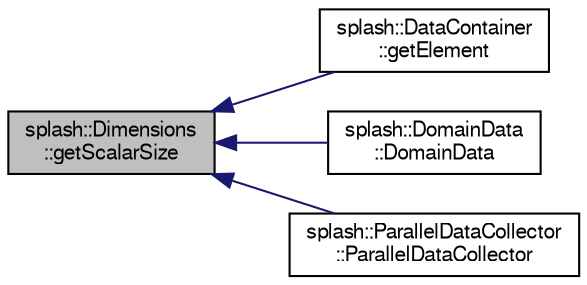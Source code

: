 digraph "splash::Dimensions::getScalarSize"
{
  edge [fontname="FreeSans",fontsize="10",labelfontname="FreeSans",labelfontsize="10"];
  node [fontname="FreeSans",fontsize="10",shape=record];
  rankdir="LR";
  Node1 [label="splash::Dimensions\l::getScalarSize",height=0.2,width=0.4,color="black", fillcolor="grey75", style="filled" fontcolor="black"];
  Node1 -> Node2 [dir="back",color="midnightblue",fontsize="10",style="solid",fontname="FreeSans"];
  Node2 [label="splash::DataContainer\l::getElement",height=0.2,width=0.4,color="black", fillcolor="white", style="filled",URL="$classsplash_1_1_data_container.html#a3a67d3626aa01dcb33078f7b79822c3c"];
  Node1 -> Node3 [dir="back",color="midnightblue",fontsize="10",style="solid",fontname="FreeSans"];
  Node3 [label="splash::DomainData\l::DomainData",height=0.2,width=0.4,color="black", fillcolor="white", style="filled",URL="$classsplash_1_1_domain_data.html#adf4b61c5edd8cf61c5700095acc81d6a"];
  Node1 -> Node4 [dir="back",color="midnightblue",fontsize="10",style="solid",fontname="FreeSans"];
  Node4 [label="splash::ParallelDataCollector\l::ParallelDataCollector",height=0.2,width=0.4,color="black", fillcolor="white", style="filled",URL="$classsplash_1_1_parallel_data_collector.html#a163072d211feae64e96eb46a2cdd2fdf"];
}
